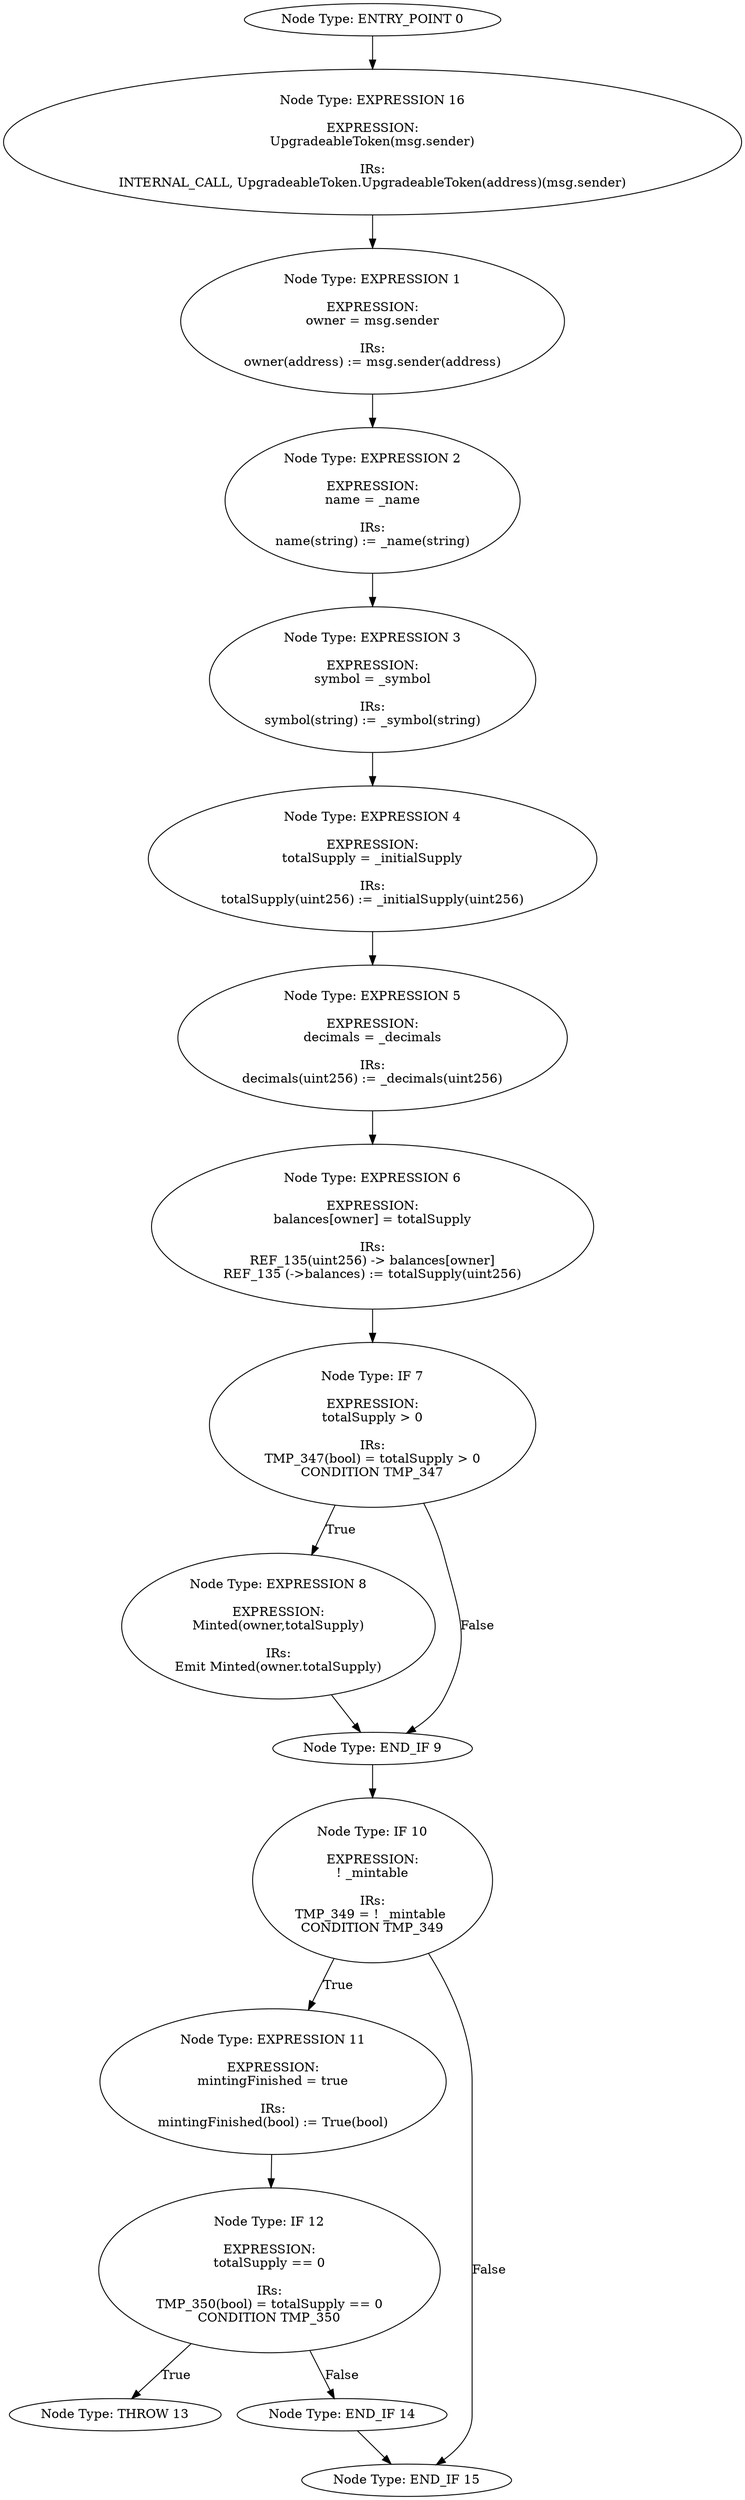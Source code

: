 digraph{
0[label="Node Type: ENTRY_POINT 0
"];
0->16;
1[label="Node Type: EXPRESSION 1

EXPRESSION:
owner = msg.sender

IRs:
owner(address) := msg.sender(address)"];
1->2;
2[label="Node Type: EXPRESSION 2

EXPRESSION:
name = _name

IRs:
name(string) := _name(string)"];
2->3;
3[label="Node Type: EXPRESSION 3

EXPRESSION:
symbol = _symbol

IRs:
symbol(string) := _symbol(string)"];
3->4;
4[label="Node Type: EXPRESSION 4

EXPRESSION:
totalSupply = _initialSupply

IRs:
totalSupply(uint256) := _initialSupply(uint256)"];
4->5;
5[label="Node Type: EXPRESSION 5

EXPRESSION:
decimals = _decimals

IRs:
decimals(uint256) := _decimals(uint256)"];
5->6;
6[label="Node Type: EXPRESSION 6

EXPRESSION:
balances[owner] = totalSupply

IRs:
REF_135(uint256) -> balances[owner]
REF_135 (->balances) := totalSupply(uint256)"];
6->7;
7[label="Node Type: IF 7

EXPRESSION:
totalSupply > 0

IRs:
TMP_347(bool) = totalSupply > 0
CONDITION TMP_347"];
7->8[label="True"];
7->9[label="False"];
8[label="Node Type: EXPRESSION 8

EXPRESSION:
Minted(owner,totalSupply)

IRs:
Emit Minted(owner.totalSupply)"];
8->9;
9[label="Node Type: END_IF 9
"];
9->10;
10[label="Node Type: IF 10

EXPRESSION:
! _mintable

IRs:
TMP_349 = ! _mintable 
CONDITION TMP_349"];
10->11[label="True"];
10->15[label="False"];
11[label="Node Type: EXPRESSION 11

EXPRESSION:
mintingFinished = true

IRs:
mintingFinished(bool) := True(bool)"];
11->12;
12[label="Node Type: IF 12

EXPRESSION:
totalSupply == 0

IRs:
TMP_350(bool) = totalSupply == 0
CONDITION TMP_350"];
12->13[label="True"];
12->14[label="False"];
13[label="Node Type: THROW 13
"];
14[label="Node Type: END_IF 14
"];
14->15;
15[label="Node Type: END_IF 15
"];
16[label="Node Type: EXPRESSION 16

EXPRESSION:
UpgradeableToken(msg.sender)

IRs:
INTERNAL_CALL, UpgradeableToken.UpgradeableToken(address)(msg.sender)"];
16->1;
}

